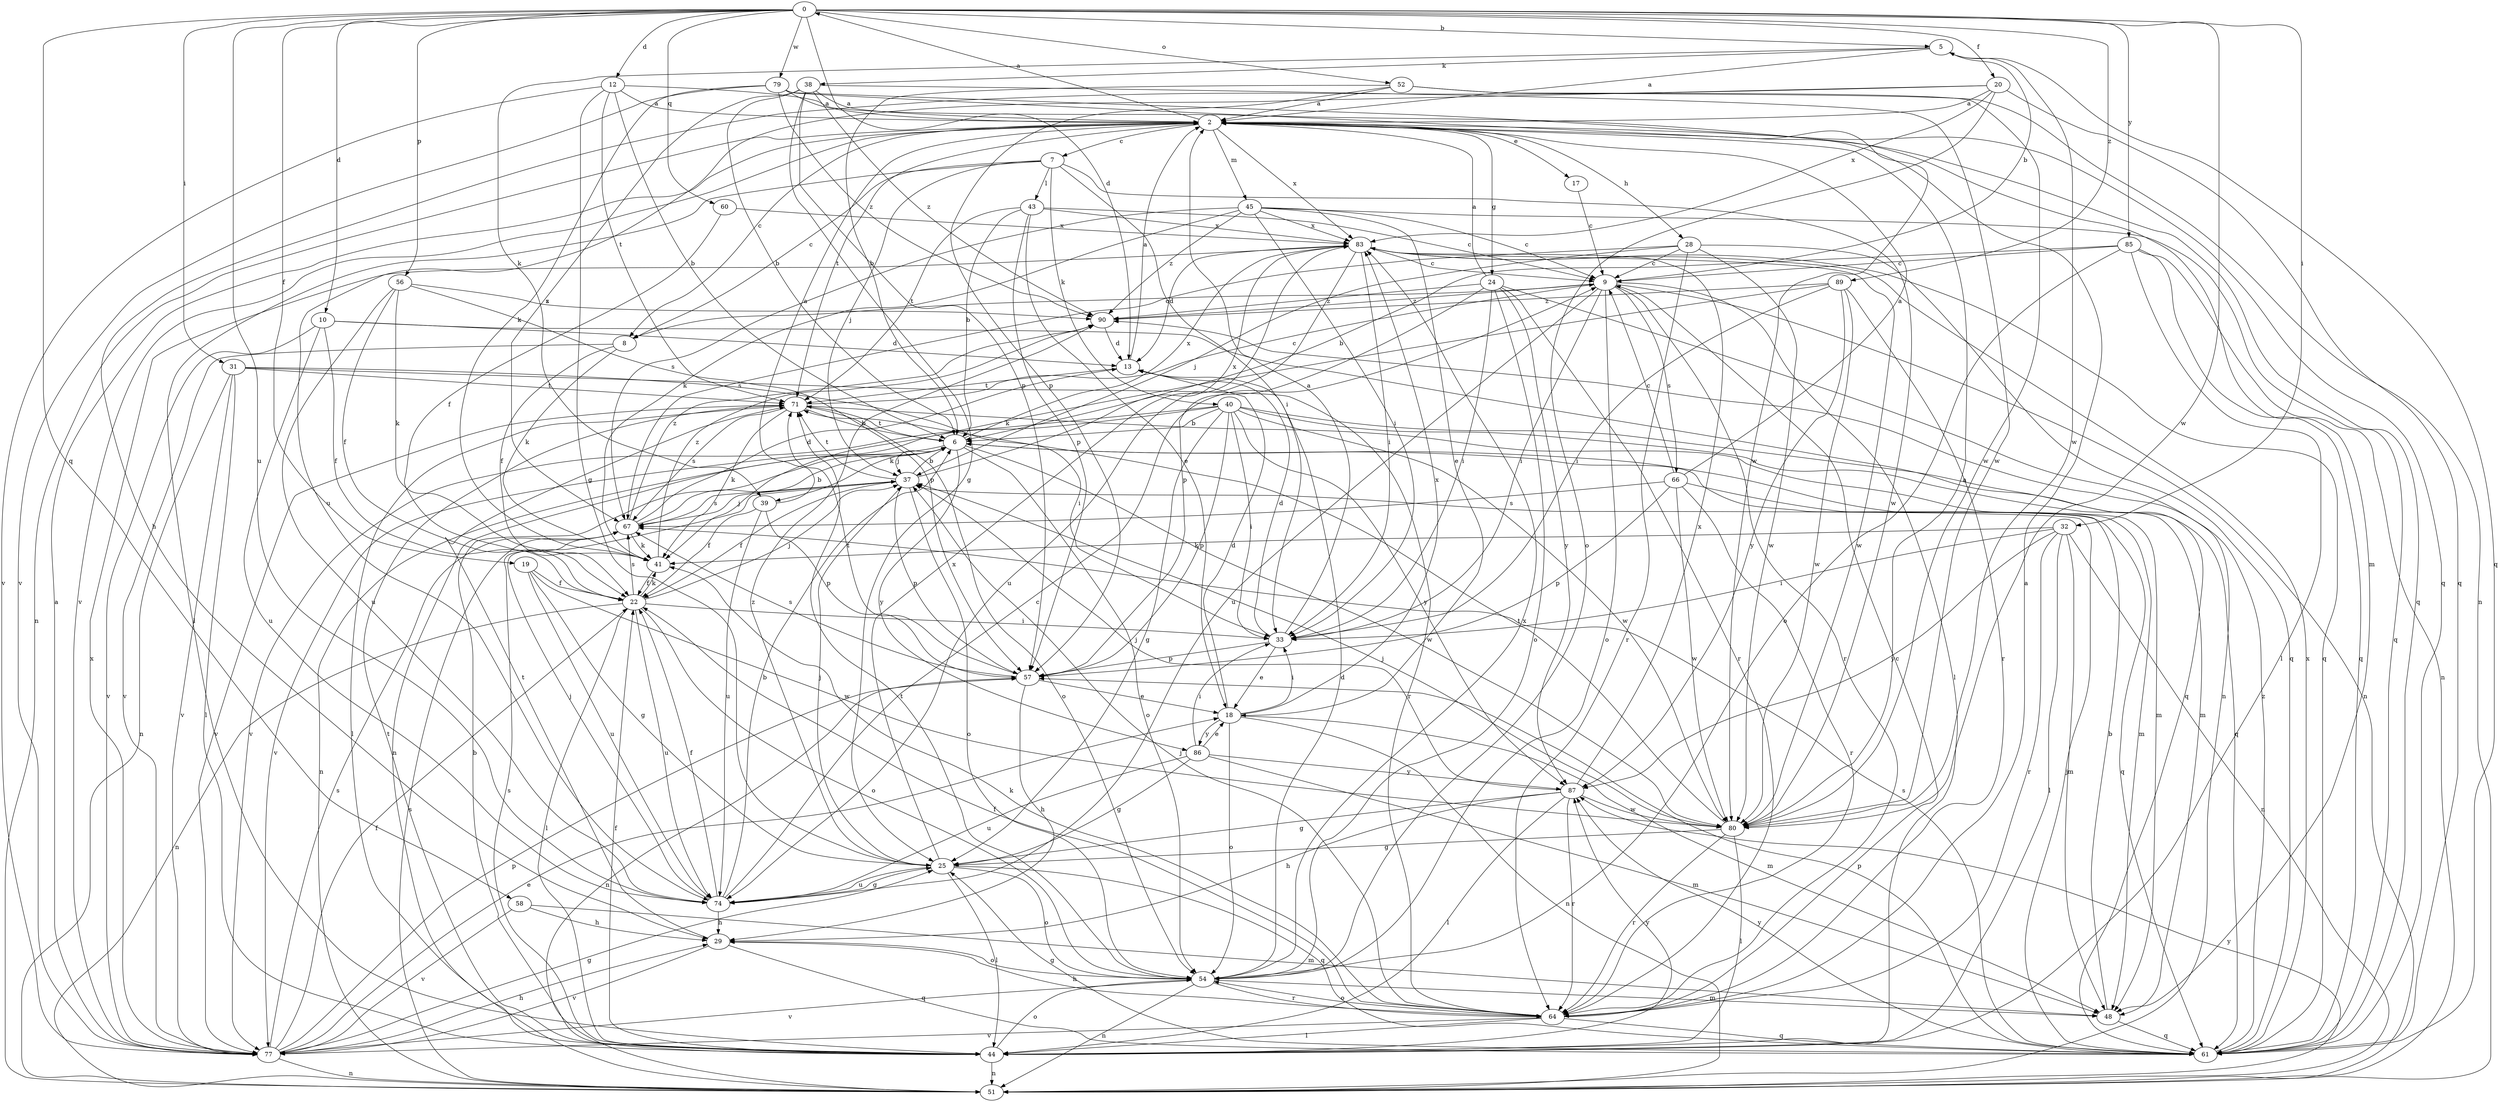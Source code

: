 strict digraph  {
0;
2;
5;
6;
7;
8;
9;
10;
12;
13;
17;
18;
19;
20;
22;
24;
25;
28;
29;
31;
32;
33;
37;
38;
39;
40;
41;
43;
44;
45;
48;
51;
52;
54;
56;
57;
58;
60;
61;
64;
66;
67;
71;
74;
77;
79;
80;
83;
85;
86;
87;
89;
90;
0 -> 5  [label=b];
0 -> 10  [label=d];
0 -> 12  [label=d];
0 -> 13  [label=d];
0 -> 19  [label=f];
0 -> 20  [label=f];
0 -> 31  [label=i];
0 -> 32  [label=i];
0 -> 52  [label=o];
0 -> 56  [label=p];
0 -> 58  [label=q];
0 -> 60  [label=q];
0 -> 74  [label=u];
0 -> 79  [label=w];
0 -> 80  [label=w];
0 -> 85  [label=y];
0 -> 89  [label=z];
2 -> 0  [label=a];
2 -> 7  [label=c];
2 -> 8  [label=c];
2 -> 17  [label=e];
2 -> 24  [label=g];
2 -> 28  [label=h];
2 -> 45  [label=m];
2 -> 51  [label=n];
2 -> 61  [label=q];
2 -> 71  [label=t];
2 -> 77  [label=v];
2 -> 83  [label=x];
5 -> 2  [label=a];
5 -> 38  [label=k];
5 -> 39  [label=k];
5 -> 61  [label=q];
5 -> 80  [label=w];
6 -> 37  [label=j];
6 -> 39  [label=k];
6 -> 48  [label=m];
6 -> 51  [label=n];
6 -> 54  [label=o];
6 -> 71  [label=t];
6 -> 77  [label=v];
6 -> 80  [label=w];
6 -> 83  [label=x];
6 -> 86  [label=y];
7 -> 8  [label=c];
7 -> 33  [label=i];
7 -> 37  [label=j];
7 -> 40  [label=k];
7 -> 43  [label=l];
7 -> 44  [label=l];
7 -> 80  [label=w];
8 -> 22  [label=f];
8 -> 41  [label=k];
8 -> 77  [label=v];
9 -> 5  [label=b];
9 -> 8  [label=c];
9 -> 33  [label=i];
9 -> 44  [label=l];
9 -> 51  [label=n];
9 -> 54  [label=o];
9 -> 64  [label=r];
9 -> 66  [label=s];
9 -> 74  [label=u];
9 -> 90  [label=z];
10 -> 13  [label=d];
10 -> 22  [label=f];
10 -> 61  [label=q];
10 -> 74  [label=u];
10 -> 77  [label=v];
12 -> 2  [label=a];
12 -> 6  [label=b];
12 -> 25  [label=g];
12 -> 48  [label=m];
12 -> 71  [label=t];
12 -> 77  [label=v];
13 -> 2  [label=a];
13 -> 71  [label=t];
17 -> 9  [label=c];
18 -> 13  [label=d];
18 -> 33  [label=i];
18 -> 48  [label=m];
18 -> 51  [label=n];
18 -> 54  [label=o];
18 -> 83  [label=x];
18 -> 86  [label=y];
19 -> 22  [label=f];
19 -> 25  [label=g];
19 -> 74  [label=u];
19 -> 80  [label=w];
20 -> 2  [label=a];
20 -> 29  [label=h];
20 -> 54  [label=o];
20 -> 61  [label=q];
20 -> 74  [label=u];
20 -> 83  [label=x];
22 -> 33  [label=i];
22 -> 37  [label=j];
22 -> 41  [label=k];
22 -> 44  [label=l];
22 -> 51  [label=n];
22 -> 54  [label=o];
22 -> 67  [label=s];
22 -> 74  [label=u];
24 -> 2  [label=a];
24 -> 33  [label=i];
24 -> 51  [label=n];
24 -> 54  [label=o];
24 -> 57  [label=p];
24 -> 64  [label=r];
24 -> 87  [label=y];
24 -> 90  [label=z];
25 -> 37  [label=j];
25 -> 44  [label=l];
25 -> 54  [label=o];
25 -> 61  [label=q];
25 -> 74  [label=u];
25 -> 83  [label=x];
25 -> 90  [label=z];
28 -> 9  [label=c];
28 -> 37  [label=j];
28 -> 61  [label=q];
28 -> 64  [label=r];
28 -> 67  [label=s];
28 -> 80  [label=w];
29 -> 54  [label=o];
29 -> 61  [label=q];
29 -> 71  [label=t];
29 -> 77  [label=v];
31 -> 33  [label=i];
31 -> 44  [label=l];
31 -> 51  [label=n];
31 -> 64  [label=r];
31 -> 71  [label=t];
31 -> 77  [label=v];
32 -> 33  [label=i];
32 -> 41  [label=k];
32 -> 44  [label=l];
32 -> 48  [label=m];
32 -> 51  [label=n];
32 -> 64  [label=r];
32 -> 87  [label=y];
33 -> 2  [label=a];
33 -> 13  [label=d];
33 -> 18  [label=e];
33 -> 57  [label=p];
37 -> 6  [label=b];
37 -> 22  [label=f];
37 -> 54  [label=o];
37 -> 57  [label=p];
37 -> 67  [label=s];
37 -> 71  [label=t];
37 -> 83  [label=x];
38 -> 2  [label=a];
38 -> 6  [label=b];
38 -> 25  [label=g];
38 -> 57  [label=p];
38 -> 67  [label=s];
38 -> 80  [label=w];
38 -> 90  [label=z];
39 -> 2  [label=a];
39 -> 22  [label=f];
39 -> 57  [label=p];
39 -> 74  [label=u];
40 -> 6  [label=b];
40 -> 25  [label=g];
40 -> 33  [label=i];
40 -> 48  [label=m];
40 -> 51  [label=n];
40 -> 57  [label=p];
40 -> 61  [label=q];
40 -> 77  [label=v];
40 -> 80  [label=w];
40 -> 87  [label=y];
41 -> 22  [label=f];
41 -> 90  [label=z];
43 -> 6  [label=b];
43 -> 9  [label=c];
43 -> 18  [label=e];
43 -> 57  [label=p];
43 -> 71  [label=t];
43 -> 83  [label=x];
44 -> 6  [label=b];
44 -> 22  [label=f];
44 -> 51  [label=n];
44 -> 54  [label=o];
44 -> 67  [label=s];
44 -> 71  [label=t];
44 -> 87  [label=y];
45 -> 9  [label=c];
45 -> 18  [label=e];
45 -> 33  [label=i];
45 -> 41  [label=k];
45 -> 61  [label=q];
45 -> 67  [label=s];
45 -> 83  [label=x];
45 -> 90  [label=z];
48 -> 6  [label=b];
48 -> 61  [label=q];
51 -> 67  [label=s];
51 -> 87  [label=y];
52 -> 2  [label=a];
52 -> 6  [label=b];
52 -> 51  [label=n];
52 -> 57  [label=p];
52 -> 80  [label=w];
54 -> 13  [label=d];
54 -> 48  [label=m];
54 -> 51  [label=n];
54 -> 64  [label=r];
54 -> 71  [label=t];
54 -> 77  [label=v];
54 -> 83  [label=x];
56 -> 22  [label=f];
56 -> 41  [label=k];
56 -> 57  [label=p];
56 -> 74  [label=u];
56 -> 90  [label=z];
57 -> 18  [label=e];
57 -> 29  [label=h];
57 -> 51  [label=n];
57 -> 67  [label=s];
57 -> 71  [label=t];
58 -> 29  [label=h];
58 -> 48  [label=m];
58 -> 77  [label=v];
60 -> 22  [label=f];
60 -> 83  [label=x];
61 -> 25  [label=g];
61 -> 37  [label=j];
61 -> 57  [label=p];
61 -> 67  [label=s];
61 -> 83  [label=x];
61 -> 87  [label=y];
61 -> 90  [label=z];
64 -> 2  [label=a];
64 -> 9  [label=c];
64 -> 22  [label=f];
64 -> 29  [label=h];
64 -> 37  [label=j];
64 -> 41  [label=k];
64 -> 44  [label=l];
64 -> 54  [label=o];
64 -> 61  [label=q];
64 -> 77  [label=v];
66 -> 2  [label=a];
66 -> 9  [label=c];
66 -> 57  [label=p];
66 -> 61  [label=q];
66 -> 64  [label=r];
66 -> 67  [label=s];
66 -> 80  [label=w];
67 -> 6  [label=b];
67 -> 13  [label=d];
67 -> 37  [label=j];
67 -> 41  [label=k];
67 -> 90  [label=z];
71 -> 6  [label=b];
71 -> 9  [label=c];
71 -> 41  [label=k];
71 -> 44  [label=l];
71 -> 48  [label=m];
71 -> 54  [label=o];
71 -> 67  [label=s];
71 -> 77  [label=v];
74 -> 6  [label=b];
74 -> 9  [label=c];
74 -> 22  [label=f];
74 -> 25  [label=g];
74 -> 29  [label=h];
74 -> 37  [label=j];
77 -> 2  [label=a];
77 -> 18  [label=e];
77 -> 22  [label=f];
77 -> 25  [label=g];
77 -> 29  [label=h];
77 -> 51  [label=n];
77 -> 57  [label=p];
77 -> 67  [label=s];
77 -> 83  [label=x];
79 -> 2  [label=a];
79 -> 41  [label=k];
79 -> 61  [label=q];
79 -> 77  [label=v];
79 -> 80  [label=w];
79 -> 90  [label=z];
80 -> 2  [label=a];
80 -> 25  [label=g];
80 -> 37  [label=j];
80 -> 44  [label=l];
80 -> 64  [label=r];
80 -> 71  [label=t];
83 -> 9  [label=c];
83 -> 13  [label=d];
83 -> 33  [label=i];
83 -> 61  [label=q];
83 -> 74  [label=u];
83 -> 80  [label=w];
85 -> 6  [label=b];
85 -> 9  [label=c];
85 -> 44  [label=l];
85 -> 51  [label=n];
85 -> 54  [label=o];
85 -> 61  [label=q];
86 -> 18  [label=e];
86 -> 25  [label=g];
86 -> 33  [label=i];
86 -> 48  [label=m];
86 -> 74  [label=u];
86 -> 87  [label=y];
87 -> 25  [label=g];
87 -> 29  [label=h];
87 -> 37  [label=j];
87 -> 44  [label=l];
87 -> 64  [label=r];
87 -> 80  [label=w];
87 -> 83  [label=x];
89 -> 33  [label=i];
89 -> 41  [label=k];
89 -> 64  [label=r];
89 -> 80  [label=w];
89 -> 87  [label=y];
89 -> 90  [label=z];
90 -> 13  [label=d];
}

